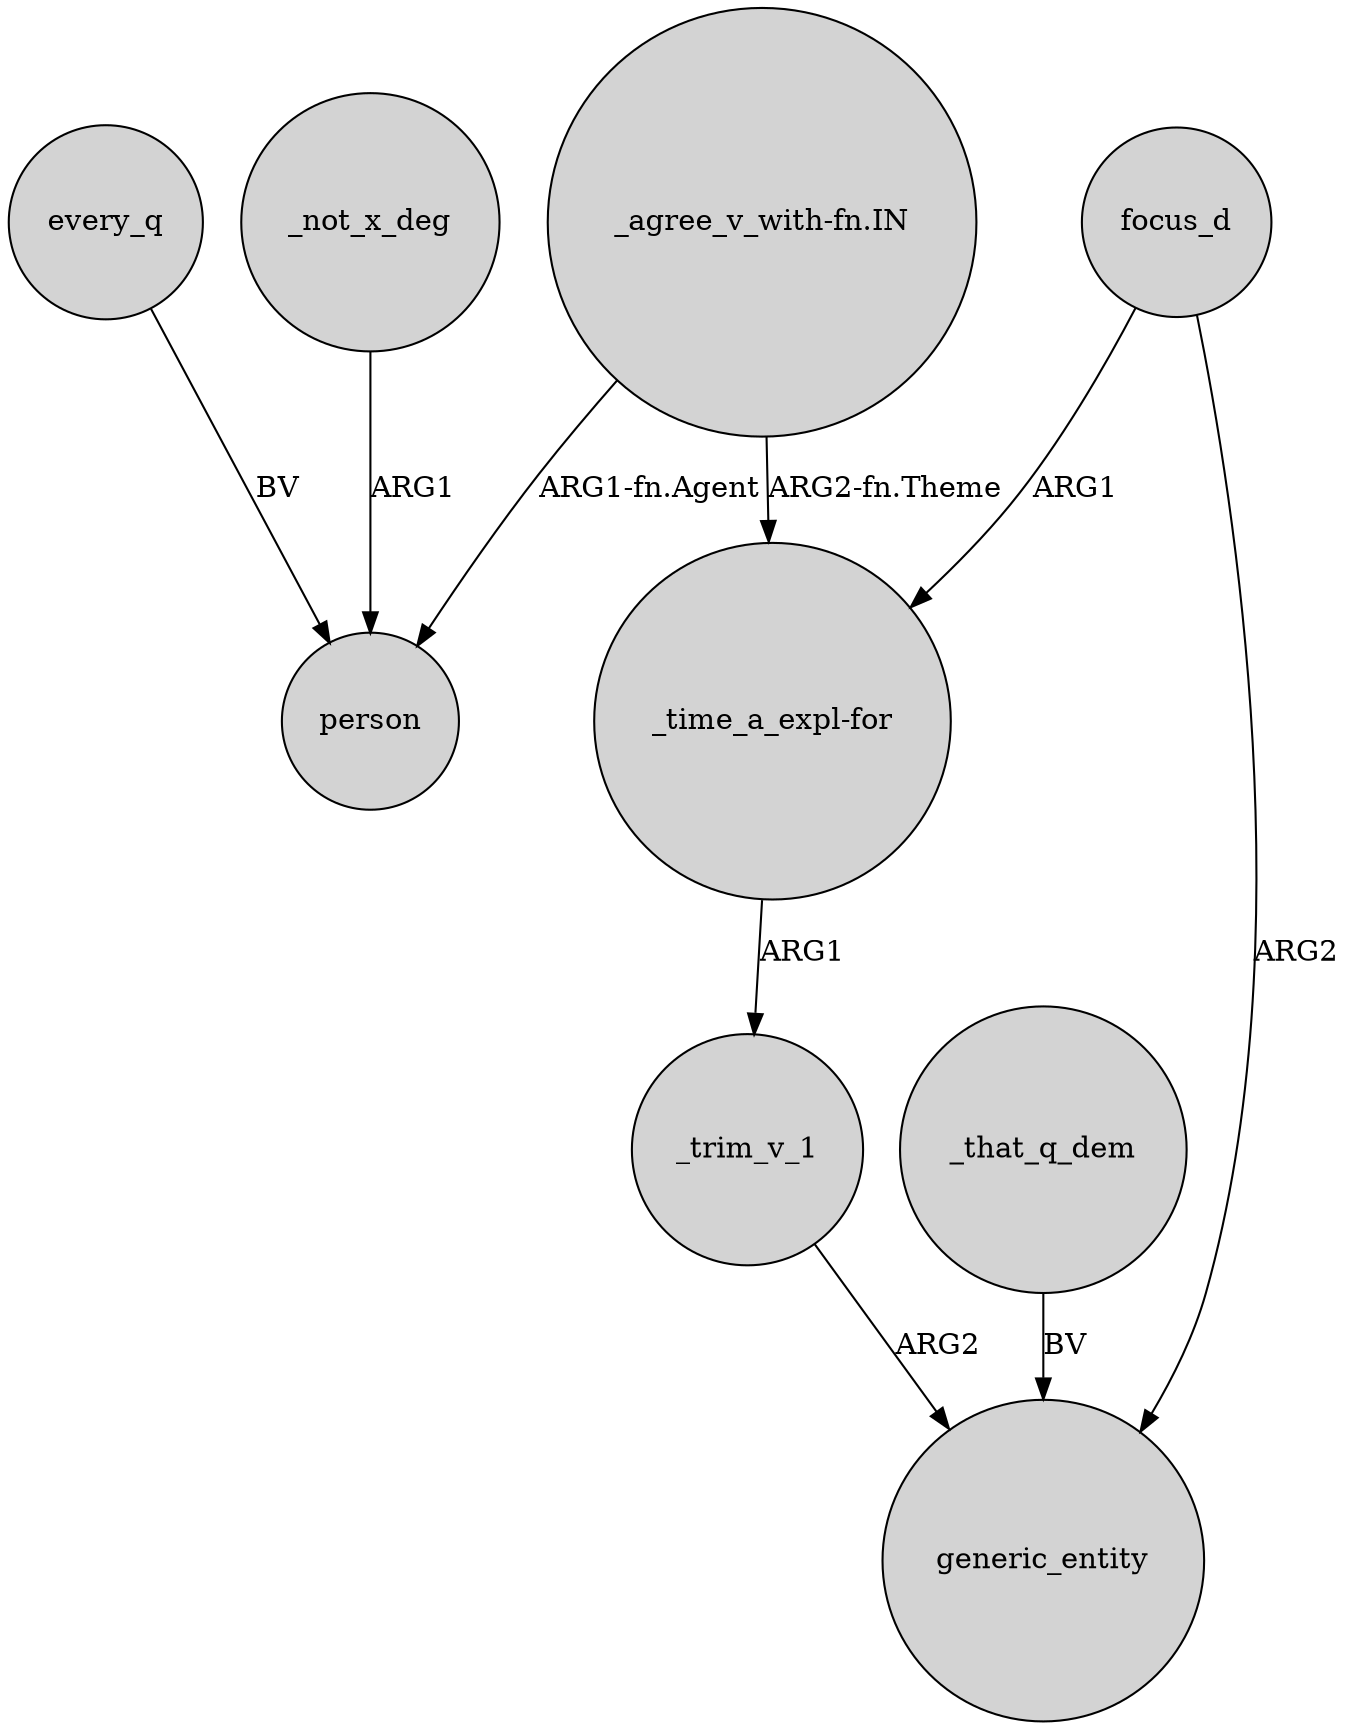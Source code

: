 digraph {
	node [shape=circle style=filled]
	every_q -> person [label=BV]
	_not_x_deg -> person [label=ARG1]
	_trim_v_1 -> generic_entity [label=ARG2]
	"_agree_v_with-fn.IN" -> "_time_a_expl-for" [label="ARG2-fn.Theme"]
	_that_q_dem -> generic_entity [label=BV]
	"_agree_v_with-fn.IN" -> person [label="ARG1-fn.Agent"]
	focus_d -> "_time_a_expl-for" [label=ARG1]
	focus_d -> generic_entity [label=ARG2]
	"_time_a_expl-for" -> _trim_v_1 [label=ARG1]
}
